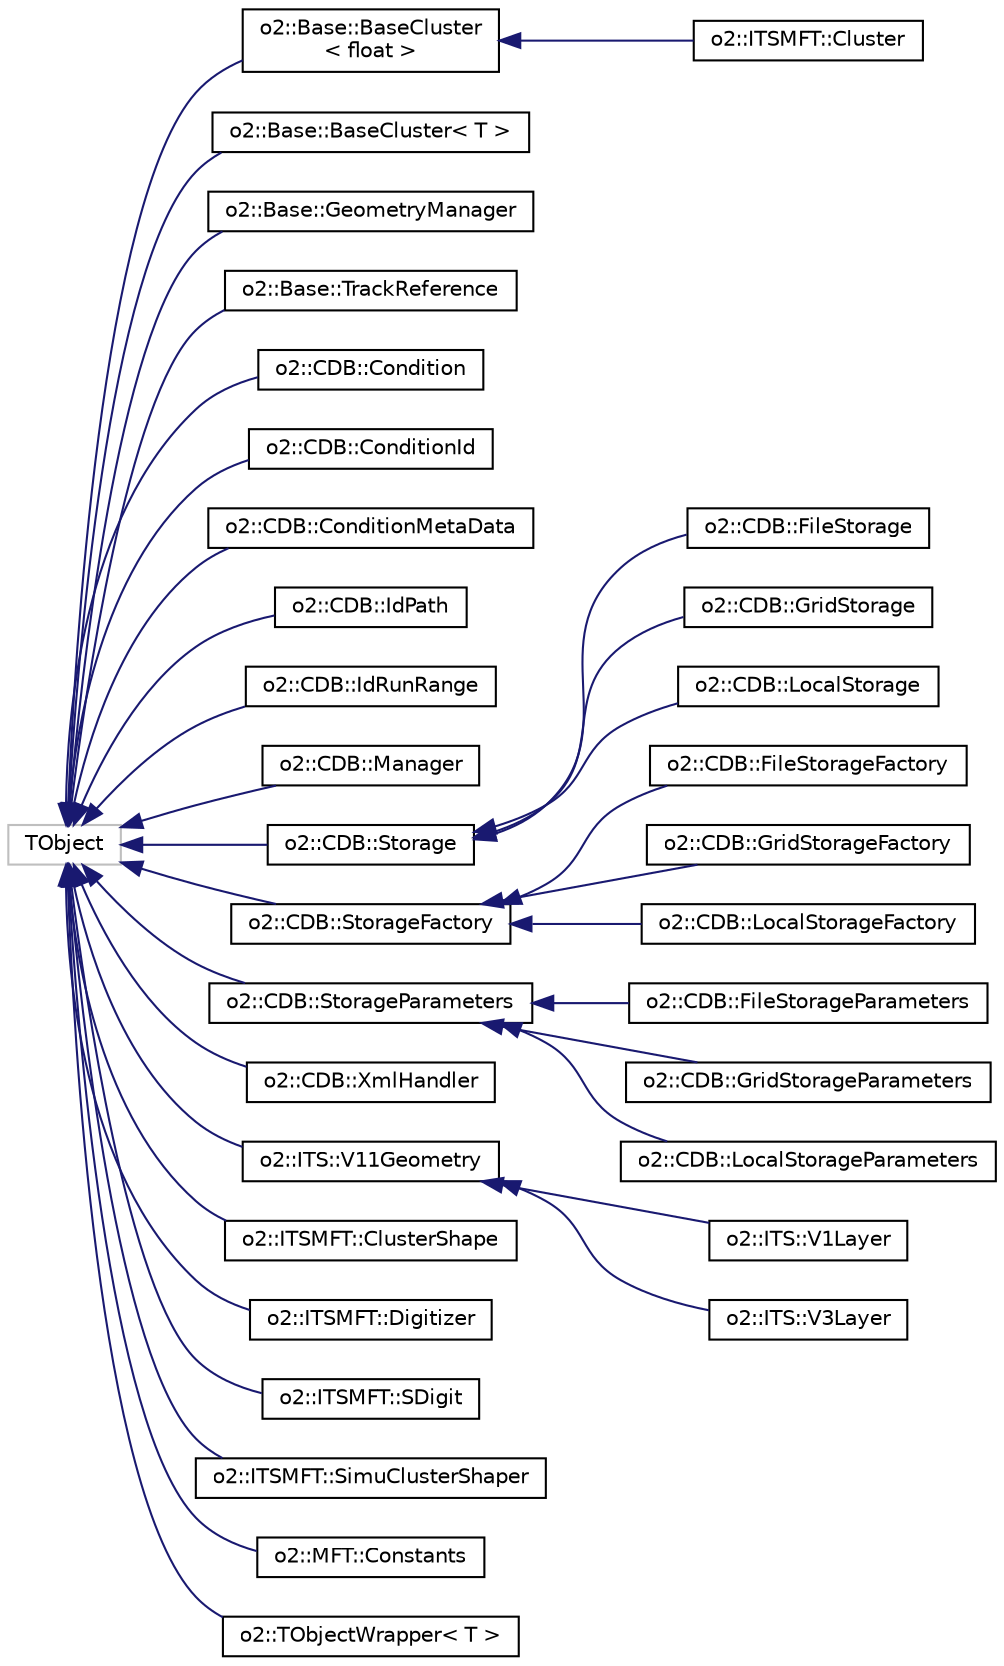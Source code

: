 digraph "Graphical Class Hierarchy"
{
 // INTERACTIVE_SVG=YES
  bgcolor="transparent";
  edge [fontname="Helvetica",fontsize="10",labelfontname="Helvetica",labelfontsize="10"];
  node [fontname="Helvetica",fontsize="10",shape=record];
  rankdir="LR";
  Node1 [label="TObject",height=0.2,width=0.4,color="grey75"];
  Node1 -> Node2 [dir="back",color="midnightblue",fontsize="10",style="solid",fontname="Helvetica"];
  Node2 [label="o2::Base::BaseCluster\l\< float \>",height=0.2,width=0.4,color="black",URL="$d4/d17/classo2_1_1Base_1_1BaseCluster.html"];
  Node2 -> Node3 [dir="back",color="midnightblue",fontsize="10",style="solid",fontname="Helvetica"];
  Node3 [label="o2::ITSMFT::Cluster",height=0.2,width=0.4,color="black",URL="$d1/d15/classo2_1_1ITSMFT_1_1Cluster.html",tooltip="Cluster class for the ITSMFT. "];
  Node1 -> Node4 [dir="back",color="midnightblue",fontsize="10",style="solid",fontname="Helvetica"];
  Node4 [label="o2::Base::BaseCluster\< T \>",height=0.2,width=0.4,color="black",URL="$d4/d17/classo2_1_1Base_1_1BaseCluster.html"];
  Node1 -> Node5 [dir="back",color="midnightblue",fontsize="10",style="solid",fontname="Helvetica"];
  Node5 [label="o2::Base::GeometryManager",height=0.2,width=0.4,color="black",URL="$d2/da4/classo2_1_1Base_1_1GeometryManager.html"];
  Node1 -> Node6 [dir="back",color="midnightblue",fontsize="10",style="solid",fontname="Helvetica"];
  Node6 [label="o2::Base::TrackReference",height=0.2,width=0.4,color="black",URL="$da/da3/classo2_1_1Base_1_1TrackReference.html"];
  Node1 -> Node7 [dir="back",color="midnightblue",fontsize="10",style="solid",fontname="Helvetica"];
  Node7 [label="o2::CDB::Condition",height=0.2,width=0.4,color="black",URL="$d8/dcd/classo2_1_1CDB_1_1Condition.html"];
  Node1 -> Node8 [dir="back",color="midnightblue",fontsize="10",style="solid",fontname="Helvetica"];
  Node8 [label="o2::CDB::ConditionId",height=0.2,width=0.4,color="black",URL="$d7/dc9/classo2_1_1CDB_1_1ConditionId.html"];
  Node1 -> Node9 [dir="back",color="midnightblue",fontsize="10",style="solid",fontname="Helvetica"];
  Node9 [label="o2::CDB::ConditionMetaData",height=0.2,width=0.4,color="black",URL="$d8/d14/classo2_1_1CDB_1_1ConditionMetaData.html"];
  Node1 -> Node10 [dir="back",color="midnightblue",fontsize="10",style="solid",fontname="Helvetica"];
  Node10 [label="o2::CDB::IdPath",height=0.2,width=0.4,color="black",URL="$d6/dae/classo2_1_1CDB_1_1IdPath.html"];
  Node1 -> Node11 [dir="back",color="midnightblue",fontsize="10",style="solid",fontname="Helvetica"];
  Node11 [label="o2::CDB::IdRunRange",height=0.2,width=0.4,color="black",URL="$d5/dc9/classo2_1_1CDB_1_1IdRunRange.html"];
  Node1 -> Node12 [dir="back",color="midnightblue",fontsize="10",style="solid",fontname="Helvetica"];
  Node12 [label="o2::CDB::Manager",height=0.2,width=0.4,color="black",URL="$d2/d59/classo2_1_1CDB_1_1Manager.html"];
  Node1 -> Node13 [dir="back",color="midnightblue",fontsize="10",style="solid",fontname="Helvetica"];
  Node13 [label="o2::CDB::Storage",height=0.2,width=0.4,color="black",URL="$df/d3a/classo2_1_1CDB_1_1Storage.html"];
  Node13 -> Node14 [dir="back",color="midnightblue",fontsize="10",style="solid",fontname="Helvetica"];
  Node14 [label="o2::CDB::FileStorage",height=0.2,width=0.4,color="black",URL="$d2/d33/classo2_1_1CDB_1_1FileStorage.html"];
  Node13 -> Node15 [dir="back",color="midnightblue",fontsize="10",style="solid",fontname="Helvetica"];
  Node15 [label="o2::CDB::GridStorage",height=0.2,width=0.4,color="black",URL="$dd/ddb/classo2_1_1CDB_1_1GridStorage.html"];
  Node13 -> Node16 [dir="back",color="midnightblue",fontsize="10",style="solid",fontname="Helvetica"];
  Node16 [label="o2::CDB::LocalStorage",height=0.2,width=0.4,color="black",URL="$d6/dba/classo2_1_1CDB_1_1LocalStorage.html"];
  Node1 -> Node17 [dir="back",color="midnightblue",fontsize="10",style="solid",fontname="Helvetica"];
  Node17 [label="o2::CDB::StorageFactory",height=0.2,width=0.4,color="black",URL="$dd/d3f/classo2_1_1CDB_1_1StorageFactory.html"];
  Node17 -> Node18 [dir="back",color="midnightblue",fontsize="10",style="solid",fontname="Helvetica"];
  Node18 [label="o2::CDB::FileStorageFactory",height=0.2,width=0.4,color="black",URL="$d2/d56/classo2_1_1CDB_1_1FileStorageFactory.html"];
  Node17 -> Node19 [dir="back",color="midnightblue",fontsize="10",style="solid",fontname="Helvetica"];
  Node19 [label="o2::CDB::GridStorageFactory",height=0.2,width=0.4,color="black",URL="$dd/dcc/classo2_1_1CDB_1_1GridStorageFactory.html"];
  Node17 -> Node20 [dir="back",color="midnightblue",fontsize="10",style="solid",fontname="Helvetica"];
  Node20 [label="o2::CDB::LocalStorageFactory",height=0.2,width=0.4,color="black",URL="$d4/d68/classo2_1_1CDB_1_1LocalStorageFactory.html"];
  Node1 -> Node21 [dir="back",color="midnightblue",fontsize="10",style="solid",fontname="Helvetica"];
  Node21 [label="o2::CDB::StorageParameters",height=0.2,width=0.4,color="black",URL="$d2/d64/classo2_1_1CDB_1_1StorageParameters.html"];
  Node21 -> Node22 [dir="back",color="midnightblue",fontsize="10",style="solid",fontname="Helvetica"];
  Node22 [label="o2::CDB::FileStorageParameters",height=0.2,width=0.4,color="black",URL="$d4/d3f/classo2_1_1CDB_1_1FileStorageParameters.html"];
  Node21 -> Node23 [dir="back",color="midnightblue",fontsize="10",style="solid",fontname="Helvetica"];
  Node23 [label="o2::CDB::GridStorageParameters",height=0.2,width=0.4,color="black",URL="$d7/dde/classo2_1_1CDB_1_1GridStorageParameters.html"];
  Node21 -> Node24 [dir="back",color="midnightblue",fontsize="10",style="solid",fontname="Helvetica"];
  Node24 [label="o2::CDB::LocalStorageParameters",height=0.2,width=0.4,color="black",URL="$db/dab/classo2_1_1CDB_1_1LocalStorageParameters.html"];
  Node1 -> Node25 [dir="back",color="midnightblue",fontsize="10",style="solid",fontname="Helvetica"];
  Node25 [label="o2::CDB::XmlHandler",height=0.2,width=0.4,color="black",URL="$d4/d8b/classo2_1_1CDB_1_1XmlHandler.html"];
  Node1 -> Node26 [dir="back",color="midnightblue",fontsize="10",style="solid",fontname="Helvetica"];
  Node26 [label="o2::ITS::V11Geometry",height=0.2,width=0.4,color="black",URL="$d6/d5b/classo2_1_1ITS_1_1V11Geometry.html"];
  Node26 -> Node27 [dir="back",color="midnightblue",fontsize="10",style="solid",fontname="Helvetica"];
  Node27 [label="o2::ITS::V1Layer",height=0.2,width=0.4,color="black",URL="$df/daf/classo2_1_1ITS_1_1V1Layer.html"];
  Node26 -> Node28 [dir="back",color="midnightblue",fontsize="10",style="solid",fontname="Helvetica"];
  Node28 [label="o2::ITS::V3Layer",height=0.2,width=0.4,color="black",URL="$d5/de4/classo2_1_1ITS_1_1V3Layer.html"];
  Node1 -> Node29 [dir="back",color="midnightblue",fontsize="10",style="solid",fontname="Helvetica"];
  Node29 [label="o2::ITSMFT::ClusterShape",height=0.2,width=0.4,color="black",URL="$d9/d42/classo2_1_1ITSMFT_1_1ClusterShape.html"];
  Node1 -> Node30 [dir="back",color="midnightblue",fontsize="10",style="solid",fontname="Helvetica"];
  Node30 [label="o2::ITSMFT::Digitizer",height=0.2,width=0.4,color="black",URL="$d8/d92/classo2_1_1ITSMFT_1_1Digitizer.html"];
  Node1 -> Node31 [dir="back",color="midnightblue",fontsize="10",style="solid",fontname="Helvetica"];
  Node31 [label="o2::ITSMFT::SDigit",height=0.2,width=0.4,color="black",URL="$dc/ddc/classo2_1_1ITSMFT_1_1SDigit.html"];
  Node1 -> Node32 [dir="back",color="midnightblue",fontsize="10",style="solid",fontname="Helvetica"];
  Node32 [label="o2::ITSMFT::SimuClusterShaper",height=0.2,width=0.4,color="black",URL="$d8/dc5/classo2_1_1ITSMFT_1_1SimuClusterShaper.html"];
  Node1 -> Node33 [dir="back",color="midnightblue",fontsize="10",style="solid",fontname="Helvetica"];
  Node33 [label="o2::MFT::Constants",height=0.2,width=0.4,color="black",URL="$de/d4b/classo2_1_1MFT_1_1Constants.html"];
  Node1 -> Node34 [dir="back",color="midnightblue",fontsize="10",style="solid",fontname="Helvetica"];
  Node34 [label="o2::TObjectWrapper\< T \>",height=0.2,width=0.4,color="black",URL="$d7/d2d/classo2_1_1TObjectWrapper.html"];
}
